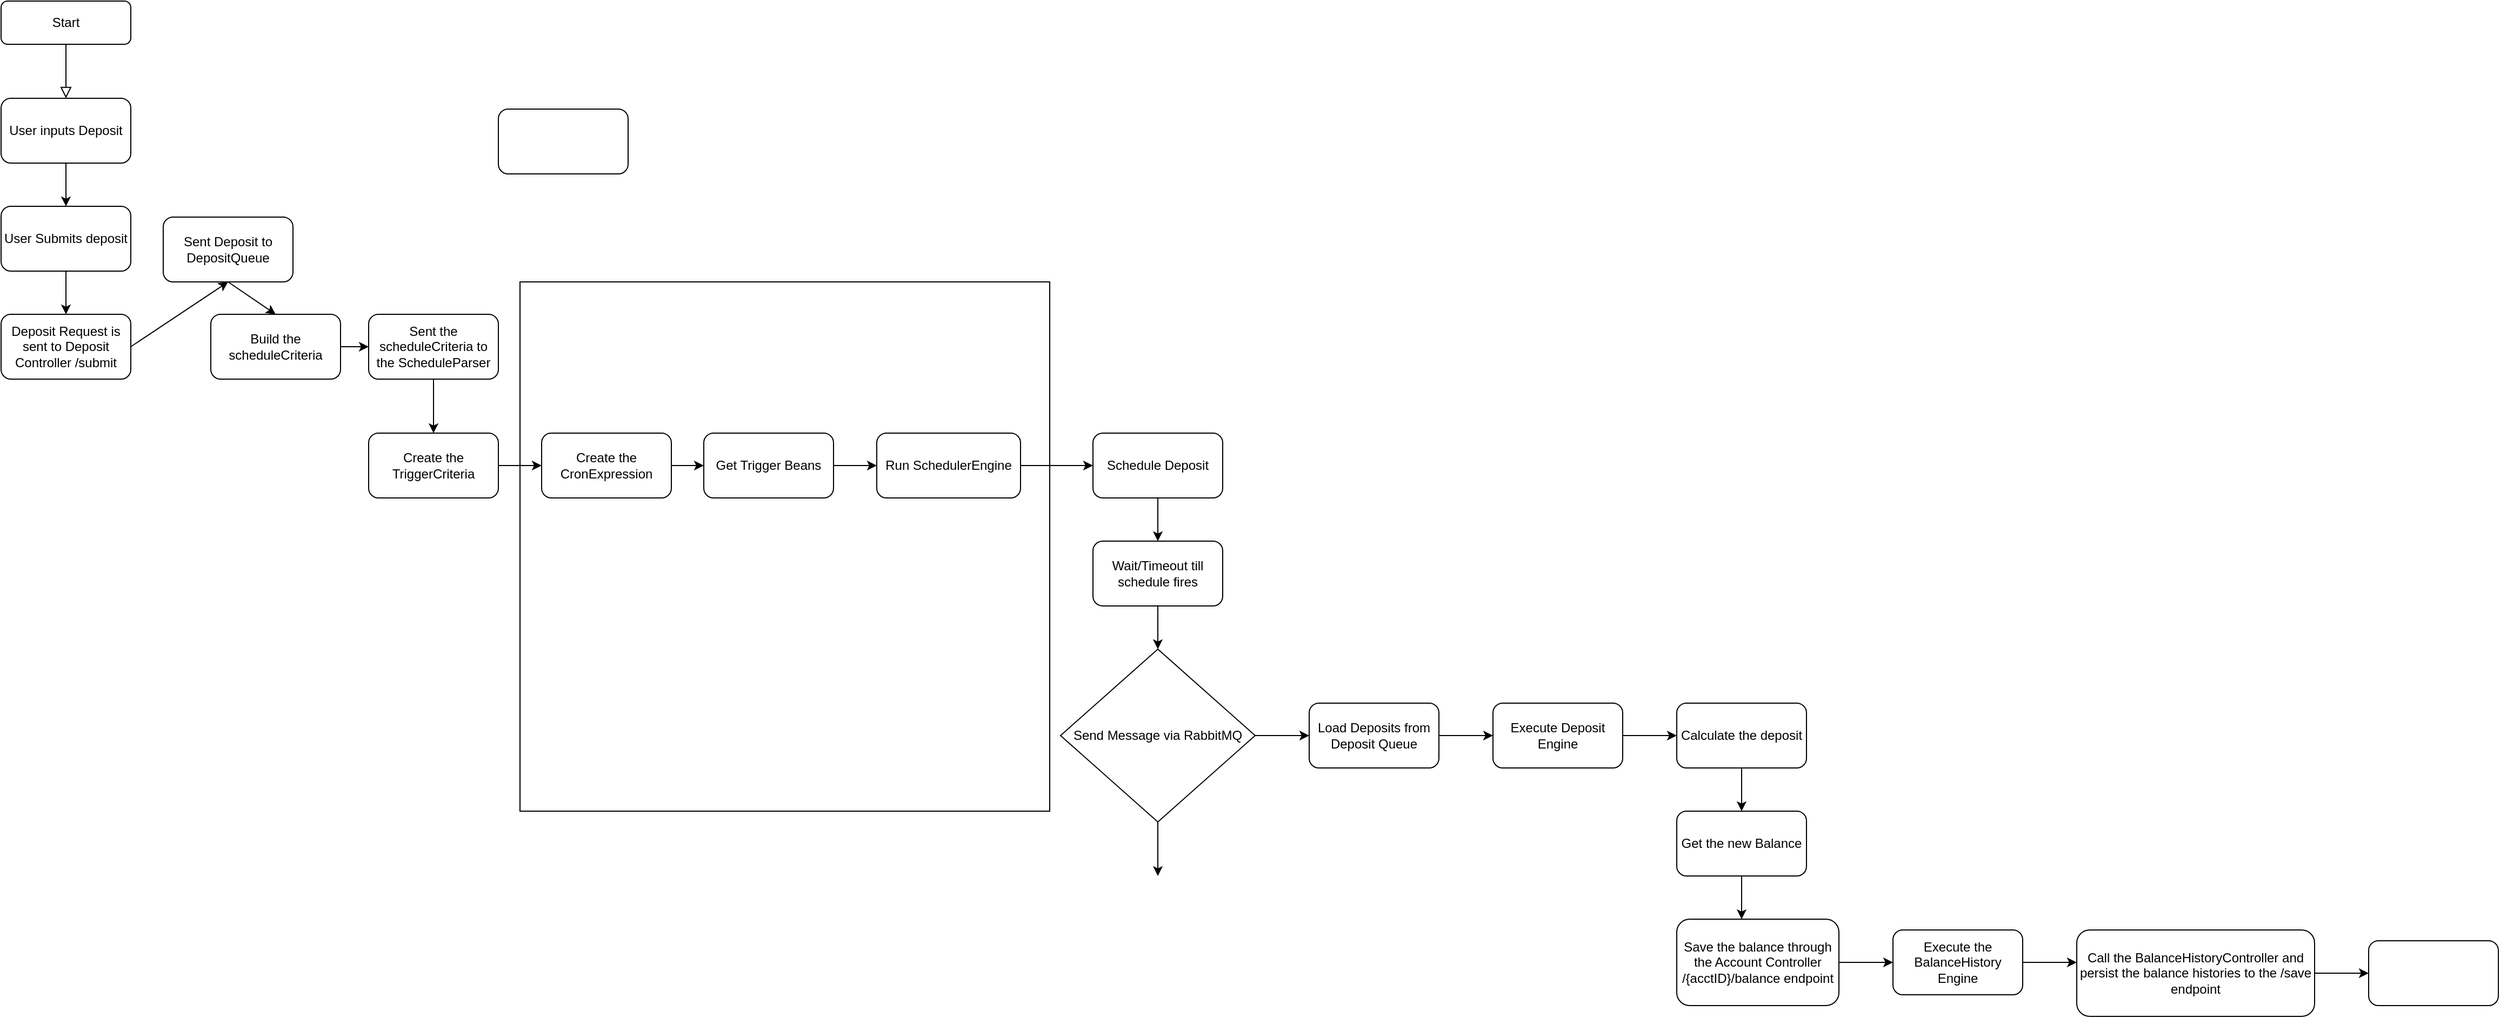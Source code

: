 <mxfile version="23.1.2" type="github">
  <diagram id="C5RBs43oDa-KdzZeNtuy" name="Page-1">
    <mxGraphModel dx="1180" dy="558" grid="1" gridSize="10" guides="1" tooltips="1" connect="1" arrows="1" fold="1" page="1" pageScale="1" pageWidth="827" pageHeight="1169" math="0" shadow="0">
      <root>
        <mxCell id="WIyWlLk6GJQsqaUBKTNV-0" />
        <mxCell id="WIyWlLk6GJQsqaUBKTNV-1" parent="WIyWlLk6GJQsqaUBKTNV-0" />
        <mxCell id="y_lWkLaHVjZ2EOGm8Hay-5" value="" style="whiteSpace=wrap;html=1;aspect=fixed;" vertex="1" parent="WIyWlLk6GJQsqaUBKTNV-1">
          <mxGeometry x="640" y="340" width="490" height="490" as="geometry" />
        </mxCell>
        <mxCell id="WIyWlLk6GJQsqaUBKTNV-2" value="" style="rounded=0;html=1;jettySize=auto;orthogonalLoop=1;fontSize=11;endArrow=block;endFill=0;endSize=8;strokeWidth=1;shadow=0;labelBackgroundColor=none;edgeStyle=orthogonalEdgeStyle;" parent="WIyWlLk6GJQsqaUBKTNV-1" source="WIyWlLk6GJQsqaUBKTNV-3" edge="1">
          <mxGeometry relative="1" as="geometry">
            <mxPoint x="220" y="170" as="targetPoint" />
          </mxGeometry>
        </mxCell>
        <mxCell id="WIyWlLk6GJQsqaUBKTNV-3" value="Start" style="rounded=1;whiteSpace=wrap;html=1;fontSize=12;glass=0;strokeWidth=1;shadow=0;" parent="WIyWlLk6GJQsqaUBKTNV-1" vertex="1">
          <mxGeometry x="160" y="80" width="120" height="40" as="geometry" />
        </mxCell>
        <mxCell id="0tt2j9dx02x_ed0wSsve-0" value="User inputs Deposit" style="rounded=1;whiteSpace=wrap;html=1;" parent="WIyWlLk6GJQsqaUBKTNV-1" vertex="1">
          <mxGeometry x="160" y="170" width="120" height="60" as="geometry" />
        </mxCell>
        <mxCell id="0tt2j9dx02x_ed0wSsve-1" value="" style="endArrow=classic;html=1;rounded=0;exitX=0.5;exitY=1;exitDx=0;exitDy=0;" parent="WIyWlLk6GJQsqaUBKTNV-1" source="0tt2j9dx02x_ed0wSsve-0" edge="1">
          <mxGeometry width="50" height="50" relative="1" as="geometry">
            <mxPoint x="280" y="320" as="sourcePoint" />
            <mxPoint x="220" y="270" as="targetPoint" />
          </mxGeometry>
        </mxCell>
        <mxCell id="0tt2j9dx02x_ed0wSsve-2" value="User Submits deposit" style="rounded=1;whiteSpace=wrap;html=1;" parent="WIyWlLk6GJQsqaUBKTNV-1" vertex="1">
          <mxGeometry x="160" y="270" width="120" height="60" as="geometry" />
        </mxCell>
        <mxCell id="0tt2j9dx02x_ed0wSsve-3" value="" style="endArrow=classic;html=1;rounded=0;exitX=0.5;exitY=1;exitDx=0;exitDy=0;" parent="WIyWlLk6GJQsqaUBKTNV-1" source="0tt2j9dx02x_ed0wSsve-2" edge="1">
          <mxGeometry width="50" height="50" relative="1" as="geometry">
            <mxPoint x="280" y="320" as="sourcePoint" />
            <mxPoint x="220" y="370" as="targetPoint" />
          </mxGeometry>
        </mxCell>
        <mxCell id="0tt2j9dx02x_ed0wSsve-4" value="Deposit Request is sent to Deposit Controller /submit" style="rounded=1;whiteSpace=wrap;html=1;" parent="WIyWlLk6GJQsqaUBKTNV-1" vertex="1">
          <mxGeometry x="160" y="370" width="120" height="60" as="geometry" />
        </mxCell>
        <mxCell id="0tt2j9dx02x_ed0wSsve-6" value="Build the scheduleCriteria" style="rounded=1;whiteSpace=wrap;html=1;" parent="WIyWlLk6GJQsqaUBKTNV-1" vertex="1">
          <mxGeometry x="354" y="370" width="120" height="60" as="geometry" />
        </mxCell>
        <mxCell id="0tt2j9dx02x_ed0wSsve-11" value="" style="edgeStyle=orthogonalEdgeStyle;rounded=0;orthogonalLoop=1;jettySize=auto;html=1;" parent="WIyWlLk6GJQsqaUBKTNV-1" source="0tt2j9dx02x_ed0wSsve-8" target="0tt2j9dx02x_ed0wSsve-10" edge="1">
          <mxGeometry relative="1" as="geometry" />
        </mxCell>
        <mxCell id="0tt2j9dx02x_ed0wSsve-8" value="Sent the scheduleCriteria to the ScheduleParser" style="rounded=1;whiteSpace=wrap;html=1;" parent="WIyWlLk6GJQsqaUBKTNV-1" vertex="1">
          <mxGeometry x="500" y="370" width="120" height="60" as="geometry" />
        </mxCell>
        <mxCell id="0tt2j9dx02x_ed0wSsve-10" value="Create the TriggerCriteria" style="rounded=1;whiteSpace=wrap;html=1;" parent="WIyWlLk6GJQsqaUBKTNV-1" vertex="1">
          <mxGeometry x="500" y="480" width="120" height="60" as="geometry" />
        </mxCell>
        <mxCell id="0tt2j9dx02x_ed0wSsve-12" value="" style="endArrow=classic;html=1;rounded=0;exitX=1;exitY=0.5;exitDx=0;exitDy=0;" parent="WIyWlLk6GJQsqaUBKTNV-1" source="0tt2j9dx02x_ed0wSsve-10" edge="1">
          <mxGeometry width="50" height="50" relative="1" as="geometry">
            <mxPoint x="410" y="430" as="sourcePoint" />
            <mxPoint x="660" y="510" as="targetPoint" />
          </mxGeometry>
        </mxCell>
        <mxCell id="0tt2j9dx02x_ed0wSsve-13" value="Create the CronExpression" style="rounded=1;whiteSpace=wrap;html=1;" parent="WIyWlLk6GJQsqaUBKTNV-1" vertex="1">
          <mxGeometry x="660" y="480" width="120" height="60" as="geometry" />
        </mxCell>
        <mxCell id="0tt2j9dx02x_ed0wSsve-15" value="Run SchedulerEngine" style="rounded=1;whiteSpace=wrap;html=1;" parent="WIyWlLk6GJQsqaUBKTNV-1" vertex="1">
          <mxGeometry x="970" y="480" width="133" height="60" as="geometry" />
        </mxCell>
        <mxCell id="0tt2j9dx02x_ed0wSsve-17" value="Get Trigger Beans" style="rounded=1;whiteSpace=wrap;html=1;" parent="WIyWlLk6GJQsqaUBKTNV-1" vertex="1">
          <mxGeometry x="810" y="480" width="120" height="60" as="geometry" />
        </mxCell>
        <mxCell id="0tt2j9dx02x_ed0wSsve-18" value="Sent Deposit to DepositQueue" style="rounded=1;whiteSpace=wrap;html=1;" parent="WIyWlLk6GJQsqaUBKTNV-1" vertex="1">
          <mxGeometry x="310" y="280" width="120" height="60" as="geometry" />
        </mxCell>
        <mxCell id="0tt2j9dx02x_ed0wSsve-19" value="" style="rounded=1;whiteSpace=wrap;html=1;" parent="WIyWlLk6GJQsqaUBKTNV-1" vertex="1">
          <mxGeometry x="620" y="180" width="120" height="60" as="geometry" />
        </mxCell>
        <mxCell id="0tt2j9dx02x_ed0wSsve-22" value="" style="endArrow=classic;html=1;rounded=0;exitX=1;exitY=0.5;exitDx=0;exitDy=0;entryX=0.5;entryY=1;entryDx=0;entryDy=0;" parent="WIyWlLk6GJQsqaUBKTNV-1" source="0tt2j9dx02x_ed0wSsve-4" target="0tt2j9dx02x_ed0wSsve-18" edge="1">
          <mxGeometry width="50" height="50" relative="1" as="geometry">
            <mxPoint x="600" y="490" as="sourcePoint" />
            <mxPoint x="650" y="440" as="targetPoint" />
          </mxGeometry>
        </mxCell>
        <mxCell id="0tt2j9dx02x_ed0wSsve-23" value="" style="endArrow=classic;html=1;rounded=0;exitX=0.5;exitY=1;exitDx=0;exitDy=0;entryX=0.5;entryY=0;entryDx=0;entryDy=0;" parent="WIyWlLk6GJQsqaUBKTNV-1" source="0tt2j9dx02x_ed0wSsve-18" target="0tt2j9dx02x_ed0wSsve-6" edge="1">
          <mxGeometry width="50" height="50" relative="1" as="geometry">
            <mxPoint x="600" y="490" as="sourcePoint" />
            <mxPoint x="650" y="440" as="targetPoint" />
          </mxGeometry>
        </mxCell>
        <mxCell id="0tt2j9dx02x_ed0wSsve-24" value="" style="endArrow=classic;html=1;rounded=0;entryX=0;entryY=0.5;entryDx=0;entryDy=0;exitX=1;exitY=0.5;exitDx=0;exitDy=0;" parent="WIyWlLk6GJQsqaUBKTNV-1" source="0tt2j9dx02x_ed0wSsve-6" target="0tt2j9dx02x_ed0wSsve-8" edge="1">
          <mxGeometry width="50" height="50" relative="1" as="geometry">
            <mxPoint x="600" y="490" as="sourcePoint" />
            <mxPoint x="650" y="440" as="targetPoint" />
          </mxGeometry>
        </mxCell>
        <mxCell id="0tt2j9dx02x_ed0wSsve-27" value="" style="endArrow=classic;html=1;rounded=0;exitX=1;exitY=0.5;exitDx=0;exitDy=0;entryX=0;entryY=0.5;entryDx=0;entryDy=0;" parent="WIyWlLk6GJQsqaUBKTNV-1" source="0tt2j9dx02x_ed0wSsve-13" target="0tt2j9dx02x_ed0wSsve-17" edge="1">
          <mxGeometry width="50" height="50" relative="1" as="geometry">
            <mxPoint x="780" y="480" as="sourcePoint" />
            <mxPoint x="830" y="430" as="targetPoint" />
          </mxGeometry>
        </mxCell>
        <mxCell id="0tt2j9dx02x_ed0wSsve-28" value="" style="endArrow=classic;html=1;rounded=0;exitX=1;exitY=0.5;exitDx=0;exitDy=0;entryX=0;entryY=0.5;entryDx=0;entryDy=0;" parent="WIyWlLk6GJQsqaUBKTNV-1" source="0tt2j9dx02x_ed0wSsve-17" target="0tt2j9dx02x_ed0wSsve-15" edge="1">
          <mxGeometry width="50" height="50" relative="1" as="geometry">
            <mxPoint x="780" y="480" as="sourcePoint" />
            <mxPoint x="830" y="430" as="targetPoint" />
          </mxGeometry>
        </mxCell>
        <mxCell id="0tt2j9dx02x_ed0wSsve-29" value="" style="endArrow=classic;html=1;rounded=0;exitX=1;exitY=0.5;exitDx=0;exitDy=0;" parent="WIyWlLk6GJQsqaUBKTNV-1" source="0tt2j9dx02x_ed0wSsve-15" edge="1">
          <mxGeometry width="50" height="50" relative="1" as="geometry">
            <mxPoint x="1120" y="510" as="sourcePoint" />
            <mxPoint x="1170" y="510" as="targetPoint" />
          </mxGeometry>
        </mxCell>
        <mxCell id="0tt2j9dx02x_ed0wSsve-30" value="Schedule Deposit" style="rounded=1;whiteSpace=wrap;html=1;" parent="WIyWlLk6GJQsqaUBKTNV-1" vertex="1">
          <mxGeometry x="1170" y="480" width="120" height="60" as="geometry" />
        </mxCell>
        <mxCell id="0tt2j9dx02x_ed0wSsve-33" value="" style="endArrow=classic;html=1;rounded=0;exitX=0.5;exitY=1;exitDx=0;exitDy=0;" parent="WIyWlLk6GJQsqaUBKTNV-1" source="0tt2j9dx02x_ed0wSsve-30" edge="1">
          <mxGeometry width="50" height="50" relative="1" as="geometry">
            <mxPoint x="1130" y="400" as="sourcePoint" />
            <mxPoint x="1230" y="580" as="targetPoint" />
          </mxGeometry>
        </mxCell>
        <mxCell id="0tt2j9dx02x_ed0wSsve-34" value="Wait/Timeout till schedule fires" style="rounded=1;whiteSpace=wrap;html=1;" parent="WIyWlLk6GJQsqaUBKTNV-1" vertex="1">
          <mxGeometry x="1170" y="580" width="120" height="60" as="geometry" />
        </mxCell>
        <mxCell id="0tt2j9dx02x_ed0wSsve-35" value="" style="endArrow=classic;html=1;rounded=0;exitX=0.5;exitY=1;exitDx=0;exitDy=0;" parent="WIyWlLk6GJQsqaUBKTNV-1" source="0tt2j9dx02x_ed0wSsve-34" edge="1">
          <mxGeometry width="50" height="50" relative="1" as="geometry">
            <mxPoint x="920" y="600" as="sourcePoint" />
            <mxPoint x="1230" y="680" as="targetPoint" />
          </mxGeometry>
        </mxCell>
        <mxCell id="y_lWkLaHVjZ2EOGm8Hay-2" value="Send Message via RabbitMQ" style="rhombus;whiteSpace=wrap;html=1;" vertex="1" parent="WIyWlLk6GJQsqaUBKTNV-1">
          <mxGeometry x="1140" y="680" width="180" height="160" as="geometry" />
        </mxCell>
        <mxCell id="y_lWkLaHVjZ2EOGm8Hay-8" value="Calculate the deposit" style="rounded=1;whiteSpace=wrap;html=1;" vertex="1" parent="WIyWlLk6GJQsqaUBKTNV-1">
          <mxGeometry x="1710" y="730" width="120" height="60" as="geometry" />
        </mxCell>
        <mxCell id="y_lWkLaHVjZ2EOGm8Hay-10" value="Load Deposits from Deposit Queue" style="rounded=1;whiteSpace=wrap;html=1;" vertex="1" parent="WIyWlLk6GJQsqaUBKTNV-1">
          <mxGeometry x="1370" y="730" width="120" height="60" as="geometry" />
        </mxCell>
        <mxCell id="y_lWkLaHVjZ2EOGm8Hay-11" value="" style="endArrow=classic;html=1;rounded=0;entryX=0;entryY=0.5;entryDx=0;entryDy=0;exitX=1;exitY=0.5;exitDx=0;exitDy=0;" edge="1" parent="WIyWlLk6GJQsqaUBKTNV-1" source="y_lWkLaHVjZ2EOGm8Hay-2" target="y_lWkLaHVjZ2EOGm8Hay-10">
          <mxGeometry width="50" height="50" relative="1" as="geometry">
            <mxPoint x="1290" y="840" as="sourcePoint" />
            <mxPoint x="1340" y="790" as="targetPoint" />
          </mxGeometry>
        </mxCell>
        <mxCell id="y_lWkLaHVjZ2EOGm8Hay-12" value="" style="endArrow=classic;html=1;rounded=0;exitX=1;exitY=0.5;exitDx=0;exitDy=0;" edge="1" parent="WIyWlLk6GJQsqaUBKTNV-1" source="y_lWkLaHVjZ2EOGm8Hay-10">
          <mxGeometry width="50" height="50" relative="1" as="geometry">
            <mxPoint x="1290" y="840" as="sourcePoint" />
            <mxPoint x="1540" y="760" as="targetPoint" />
          </mxGeometry>
        </mxCell>
        <mxCell id="y_lWkLaHVjZ2EOGm8Hay-13" value="Execute Deposit Engine" style="rounded=1;whiteSpace=wrap;html=1;" vertex="1" parent="WIyWlLk6GJQsqaUBKTNV-1">
          <mxGeometry x="1540" y="730" width="120" height="60" as="geometry" />
        </mxCell>
        <mxCell id="y_lWkLaHVjZ2EOGm8Hay-14" value="" style="endArrow=classic;html=1;rounded=0;entryX=0;entryY=0.5;entryDx=0;entryDy=0;exitX=1;exitY=0.5;exitDx=0;exitDy=0;" edge="1" parent="WIyWlLk6GJQsqaUBKTNV-1" source="y_lWkLaHVjZ2EOGm8Hay-13" target="y_lWkLaHVjZ2EOGm8Hay-8">
          <mxGeometry width="50" height="50" relative="1" as="geometry">
            <mxPoint x="1290" y="840" as="sourcePoint" />
            <mxPoint x="1340" y="790" as="targetPoint" />
          </mxGeometry>
        </mxCell>
        <mxCell id="y_lWkLaHVjZ2EOGm8Hay-15" value="" style="endArrow=classic;html=1;rounded=0;exitX=0.5;exitY=1;exitDx=0;exitDy=0;" edge="1" parent="WIyWlLk6GJQsqaUBKTNV-1" source="y_lWkLaHVjZ2EOGm8Hay-8">
          <mxGeometry width="50" height="50" relative="1" as="geometry">
            <mxPoint x="1780" y="820" as="sourcePoint" />
            <mxPoint x="1770" y="830" as="targetPoint" />
          </mxGeometry>
        </mxCell>
        <mxCell id="y_lWkLaHVjZ2EOGm8Hay-16" value="Get the new Balance" style="rounded=1;whiteSpace=wrap;html=1;" vertex="1" parent="WIyWlLk6GJQsqaUBKTNV-1">
          <mxGeometry x="1710" y="830" width="120" height="60" as="geometry" />
        </mxCell>
        <mxCell id="y_lWkLaHVjZ2EOGm8Hay-17" value="" style="endArrow=classic;html=1;rounded=0;exitX=0.5;exitY=1;exitDx=0;exitDy=0;" edge="1" parent="WIyWlLk6GJQsqaUBKTNV-1" source="y_lWkLaHVjZ2EOGm8Hay-16">
          <mxGeometry width="50" height="50" relative="1" as="geometry">
            <mxPoint x="1780" y="820" as="sourcePoint" />
            <mxPoint x="1770" y="930" as="targetPoint" />
          </mxGeometry>
        </mxCell>
        <mxCell id="y_lWkLaHVjZ2EOGm8Hay-18" value="Save the balance through the Account Controller /{acctID}/balance endpoint" style="rounded=1;whiteSpace=wrap;html=1;" vertex="1" parent="WIyWlLk6GJQsqaUBKTNV-1">
          <mxGeometry x="1710" y="930" width="150" height="80" as="geometry" />
        </mxCell>
        <mxCell id="y_lWkLaHVjZ2EOGm8Hay-19" value="" style="endArrow=classic;html=1;rounded=0;exitX=1;exitY=0.5;exitDx=0;exitDy=0;" edge="1" parent="WIyWlLk6GJQsqaUBKTNV-1" source="y_lWkLaHVjZ2EOGm8Hay-18">
          <mxGeometry width="50" height="50" relative="1" as="geometry">
            <mxPoint x="1870" y="1010" as="sourcePoint" />
            <mxPoint x="1910" y="970" as="targetPoint" />
          </mxGeometry>
        </mxCell>
        <mxCell id="y_lWkLaHVjZ2EOGm8Hay-20" value="Execute the BalanceHistory Engine" style="rounded=1;whiteSpace=wrap;html=1;" vertex="1" parent="WIyWlLk6GJQsqaUBKTNV-1">
          <mxGeometry x="1910" y="940" width="120" height="60" as="geometry" />
        </mxCell>
        <mxCell id="y_lWkLaHVjZ2EOGm8Hay-21" value="" style="endArrow=classic;html=1;rounded=0;exitX=1;exitY=0.5;exitDx=0;exitDy=0;" edge="1" parent="WIyWlLk6GJQsqaUBKTNV-1" source="y_lWkLaHVjZ2EOGm8Hay-20">
          <mxGeometry width="50" height="50" relative="1" as="geometry">
            <mxPoint x="1750" y="900" as="sourcePoint" />
            <mxPoint x="2080" y="970" as="targetPoint" />
          </mxGeometry>
        </mxCell>
        <mxCell id="y_lWkLaHVjZ2EOGm8Hay-22" value="Call the BalanceHistoryController and persist the balance histories to the /save endpoint" style="rounded=1;whiteSpace=wrap;html=1;" vertex="1" parent="WIyWlLk6GJQsqaUBKTNV-1">
          <mxGeometry x="2080" y="940" width="220" height="80" as="geometry" />
        </mxCell>
        <mxCell id="y_lWkLaHVjZ2EOGm8Hay-23" value="" style="endArrow=classic;html=1;rounded=0;exitX=1;exitY=0.5;exitDx=0;exitDy=0;" edge="1" parent="WIyWlLk6GJQsqaUBKTNV-1" source="y_lWkLaHVjZ2EOGm8Hay-22">
          <mxGeometry width="50" height="50" relative="1" as="geometry">
            <mxPoint x="2320" y="1070" as="sourcePoint" />
            <mxPoint x="2350" y="980" as="targetPoint" />
          </mxGeometry>
        </mxCell>
        <mxCell id="y_lWkLaHVjZ2EOGm8Hay-24" value="" style="rounded=1;whiteSpace=wrap;html=1;" vertex="1" parent="WIyWlLk6GJQsqaUBKTNV-1">
          <mxGeometry x="2350" y="950" width="120" height="60" as="geometry" />
        </mxCell>
        <mxCell id="y_lWkLaHVjZ2EOGm8Hay-25" value="" style="endArrow=classic;html=1;rounded=0;exitX=0.5;exitY=1;exitDx=0;exitDy=0;" edge="1" parent="WIyWlLk6GJQsqaUBKTNV-1" source="y_lWkLaHVjZ2EOGm8Hay-2">
          <mxGeometry width="50" height="50" relative="1" as="geometry">
            <mxPoint x="1320" y="640" as="sourcePoint" />
            <mxPoint x="1230" y="890" as="targetPoint" />
          </mxGeometry>
        </mxCell>
      </root>
    </mxGraphModel>
  </diagram>
</mxfile>
